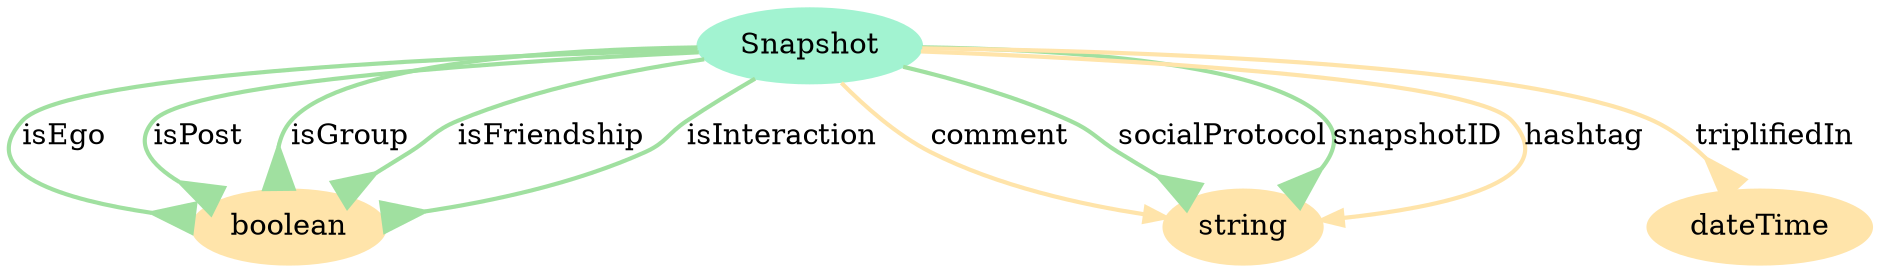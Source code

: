 digraph  {
	node [label="\N"];
	Snapshot	 [color="#A2F3D1",
		style=filled];
	1	 [color="#FFE4AA",
		label=boolean,
		style=filled];
	Snapshot -> 1 [key="Snapshot-1-1",
	arrowhead=inv,
	arrowsize=2.0,
	color="#A0E0A0",
	label=isEgo,
	penwidth=2];
Snapshot -> 1 [key="Snapshot-1-2",
arrowhead=inv,
arrowsize=2.0,
color="#A0E0A0",
label=isPost,
penwidth=2];
Snapshot -> 1 [key="Snapshot-1-5",
arrowhead=inv,
arrowsize=2.0,
color="#A0E0A0",
label=isGroup,
penwidth=2];
Snapshot -> 1 [key="Snapshot-1-7",
arrowhead=inv,
arrowsize=2.0,
color="#A0E0A0",
label=isFriendship,
penwidth=2];
Snapshot -> 1 [key="Snapshot-1-10",
arrowhead=inv,
arrowsize=2.0,
color="#A0E0A0",
label=isInteraction,
penwidth=2];
2 [color="#FFE4AA",
label=string,
style=filled];
Snapshot -> 2 [key="Snapshot-2-3",
color="#FFE4AA",
label=comment,
penwidth=2];
Snapshot -> 2 [key="Snapshot-2-4",
arrowhead=inv,
arrowsize=2.0,
color="#A0E0A0",
label=socialProtocol,
penwidth=2];
Snapshot -> 2 [key="Snapshot-2-6",
arrowhead=inv,
arrowsize=2.0,
color="#A0E0A0",
label=snapshotID,
penwidth=2];
Snapshot -> 2 [key="Snapshot-2-9",
color="#FFE4AA",
label=hashtag,
penwidth=2];
3 [color="#FFE4AA",
label=dateTime,
style=filled];
Snapshot -> 3 [key="Snapshot-3-8",
arrowhead=inv,
arrowsize=2.0,
color="#FFE4AA",
label=triplifiedIn,
penwidth=2];
}

